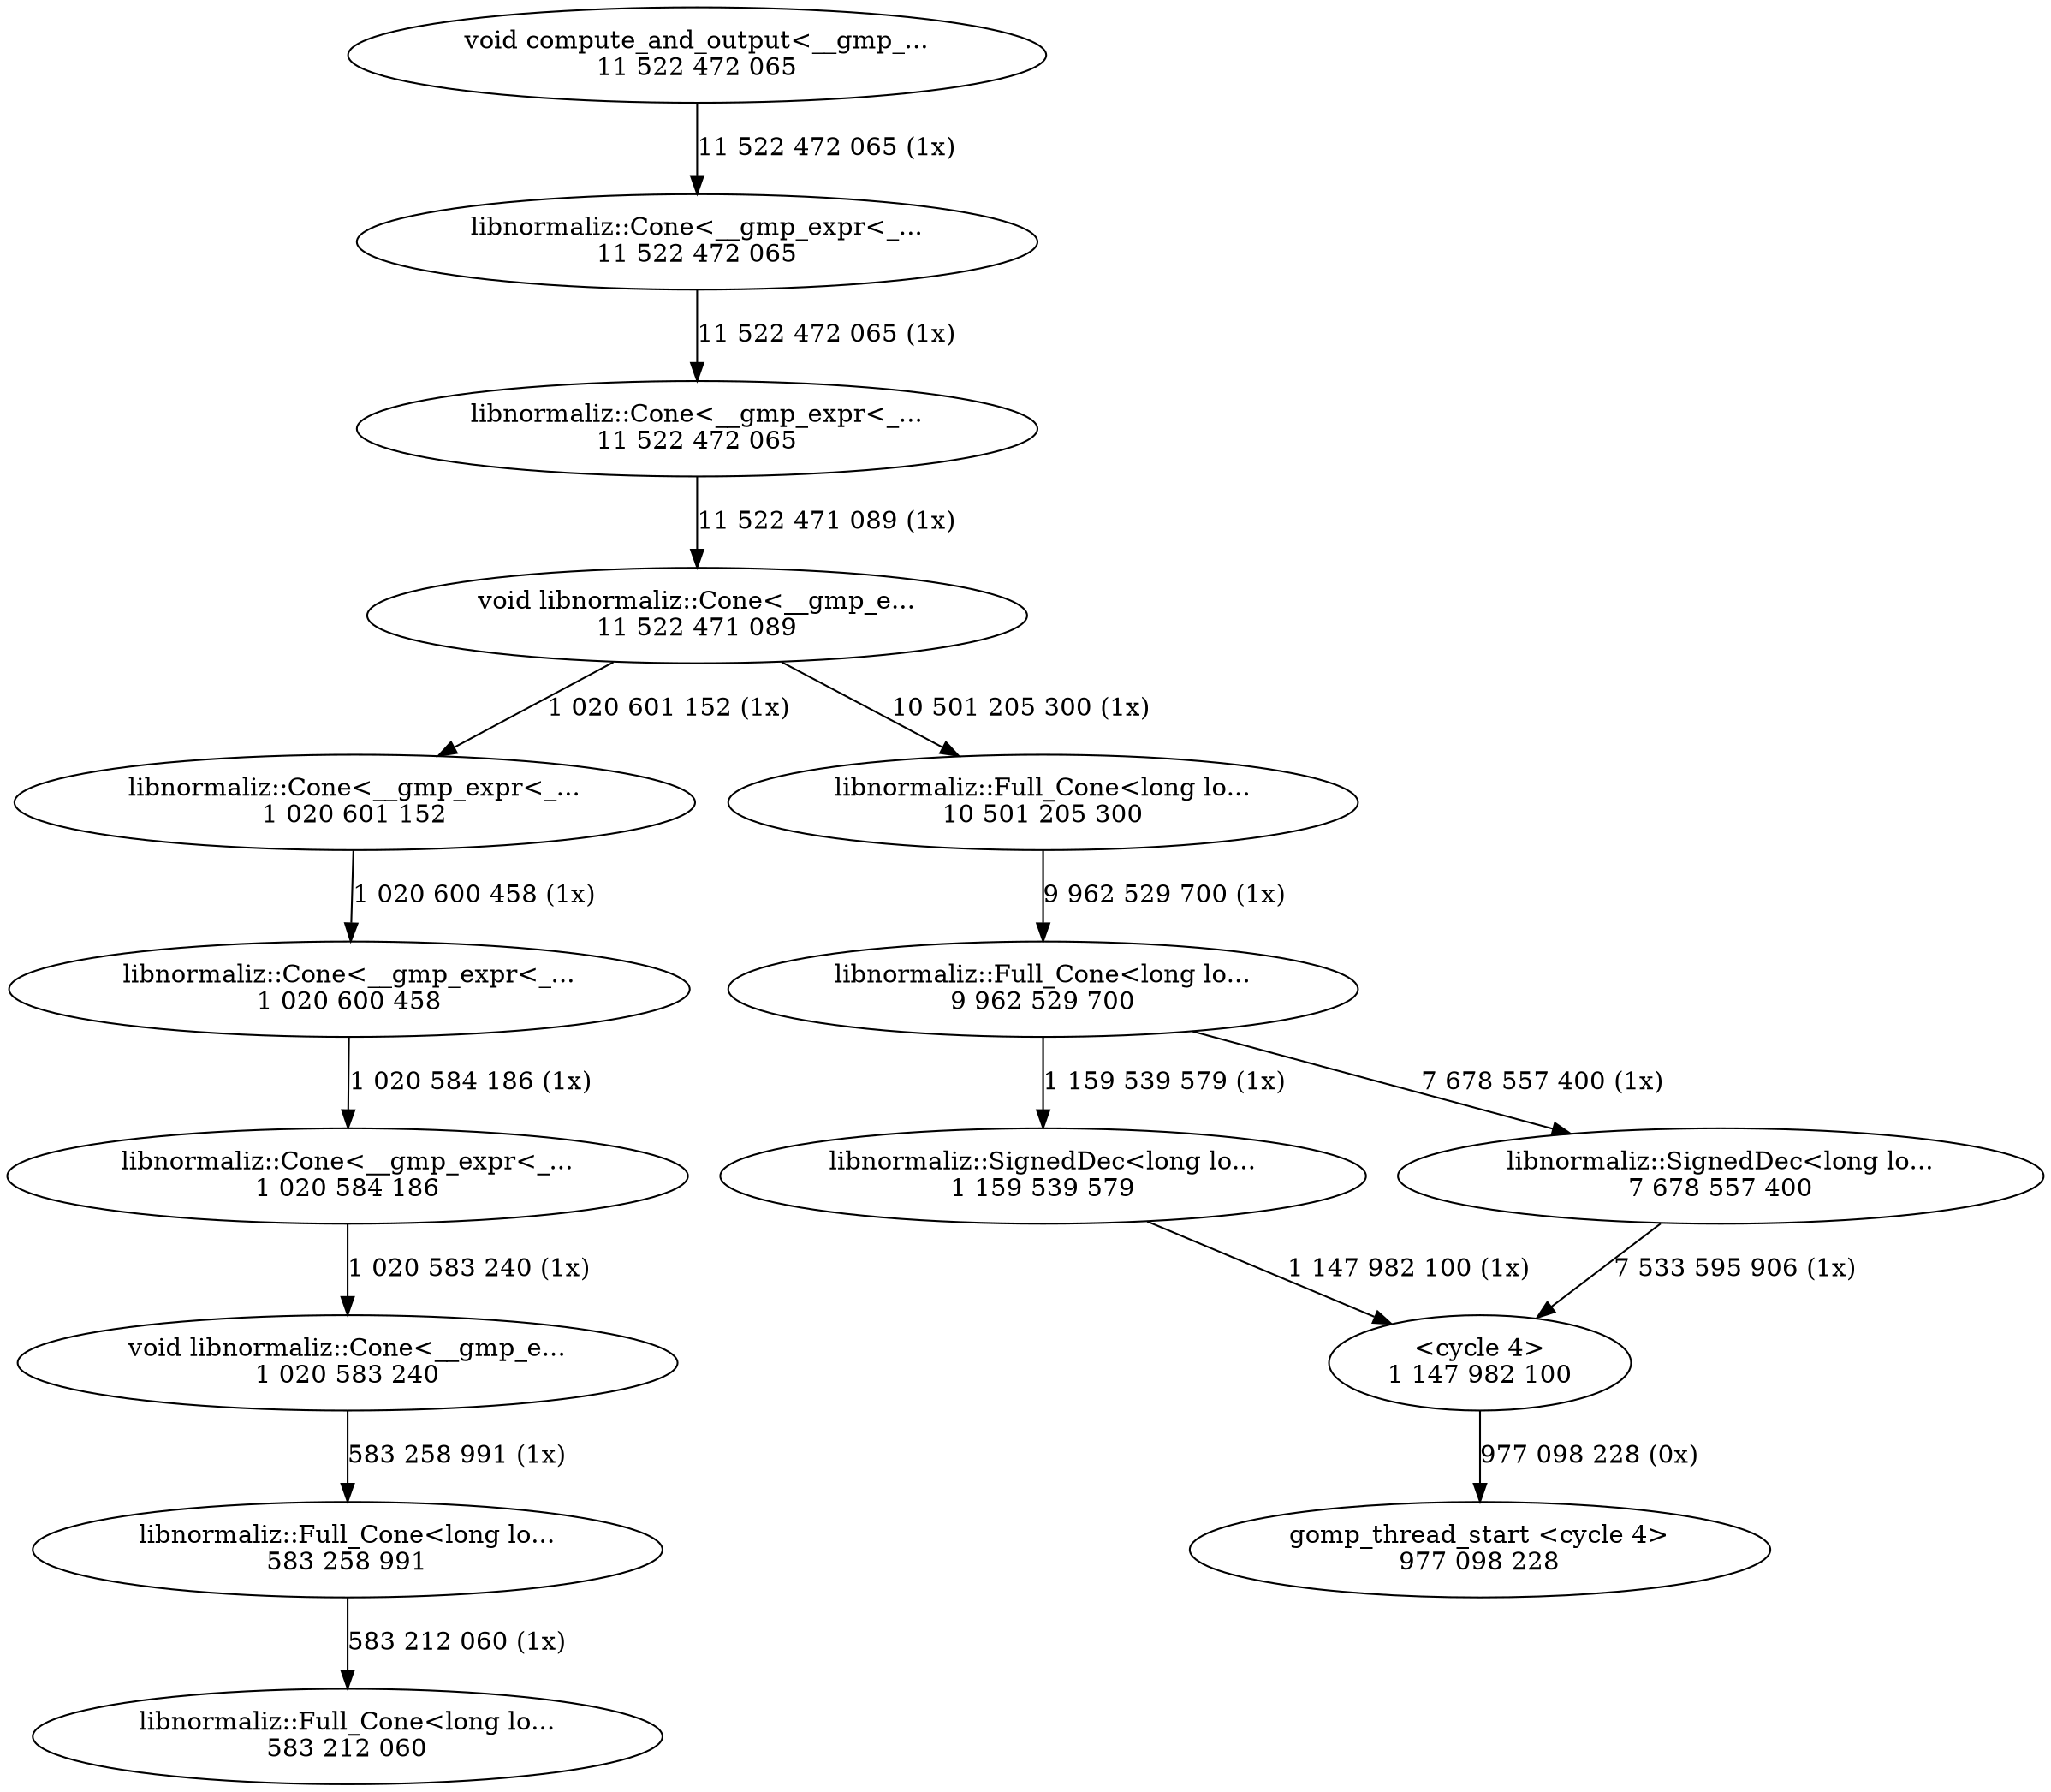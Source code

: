 digraph "callgraph" {
  F55b3503f5af0 [label="<cycle 4>\n1 147 982 100"];
  F55b35057ab00 [label="libnormaliz::Cone<__gmp_expr<_...\n1 020 601 152"];
  F55b350591280 [label="void libnormaliz::Cone<__gmp_e...\n11 522 471 089"];
  F55b350593190 [label="libnormaliz::Full_Cone<long lo...\n10 501 205 300"];
  F55b3505b2c20 [label="libnormaliz::Cone<__gmp_expr<_...\n11 522 472 065"];
  F55b3505da3c0 [label="libnormaliz::Cone<__gmp_expr<_...\n1 020 600 458"];
  F55b3505dd430 [label="libnormaliz::Cone<__gmp_expr<_...\n11 522 472 065"];
  F55b3505ff3c0 [label="libnormaliz::Cone<__gmp_expr<_...\n1 020 584 186"];
  F55b350600030 [label="libnormaliz::Full_Cone<long lo...\n583 258 991"];
  F55b350600440 [label="void libnormaliz::Cone<__gmp_e...\n1 020 583 240"];
  F55b35067d5b0 [label="void compute_and_output<__gmp_...\n11 522 472 065"];
  F55b350721830 [label="libnormaliz::Full_Cone<long lo...\n583 212 060"];
  F55b350722ec0 [label="libnormaliz::SignedDec<long lo...\n1 159 539 579"];
  F55b3507a4a20 [label="libnormaliz::SignedDec<long lo...\n7 678 557 400"];
  F55b3507a9a80 [label="libnormaliz::Full_Cone<long lo...\n9 962 529 700"];
  F55b35084c9f0 [label="gomp_thread_start <cycle 4>\n977 098 228"];
  F55b3503f5af0 -> F55b35084c9f0 [weight=3,label="977 098 228 (0x)"];
  F55b35057ab00 -> F55b3505da3c0 [weight=3,label="1 020 600 458 (1x)"];
  F55b350591280 -> F55b35057ab00 [weight=3,label="1 020 601 152 (1x)"];
  F55b350591280 -> F55b350593190 [weight=3,label="10 501 205 300 (1x)"];
  F55b350593190 -> F55b3507a9a80 [weight=3,label="9 962 529 700 (1x)"];
  F55b3505b2c20 -> F55b350591280 [weight=3,label="11 522 471 089 (1x)"];
  F55b3505da3c0 -> F55b3505ff3c0 [weight=3,label="1 020 584 186 (1x)"];
  F55b3505dd430 -> F55b3505b2c20 [weight=3,label="11 522 472 065 (1x)"];
  F55b3505ff3c0 -> F55b350600440 [weight=3,label="1 020 583 240 (1x)"];
  F55b350600030 -> F55b350721830 [weight=3,label="583 212 060 (1x)"];
  F55b350600440 -> F55b350600030 [weight=3,label="583 258 991 (1x)"];
  F55b35067d5b0 -> F55b3505dd430 [weight=3,label="11 522 472 065 (1x)"];
  F55b350722ec0 -> F55b3503f5af0 [weight=3,label="1 147 982 100 (1x)"];
  F55b3507a4a20 -> F55b3503f5af0 [weight=3,label="7 533 595 906 (1x)"];
  F55b3507a9a80 -> F55b350722ec0 [weight=3,label="1 159 539 579 (1x)"];
  F55b3507a9a80 -> F55b3507a4a20 [weight=3,label="7 678 557 400 (1x)"];
}
